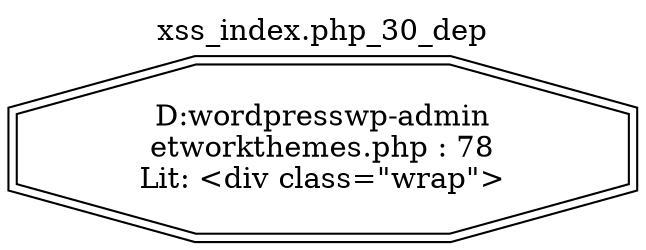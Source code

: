 digraph cfg {
  label="xss_index.php_30_dep";
  labelloc=t;
  n1 [shape=doubleoctagon, label="D:\wordpress\wp-admin\network\themes.php : 78\nLit: <div class=\"wrap\">\n"];
}
